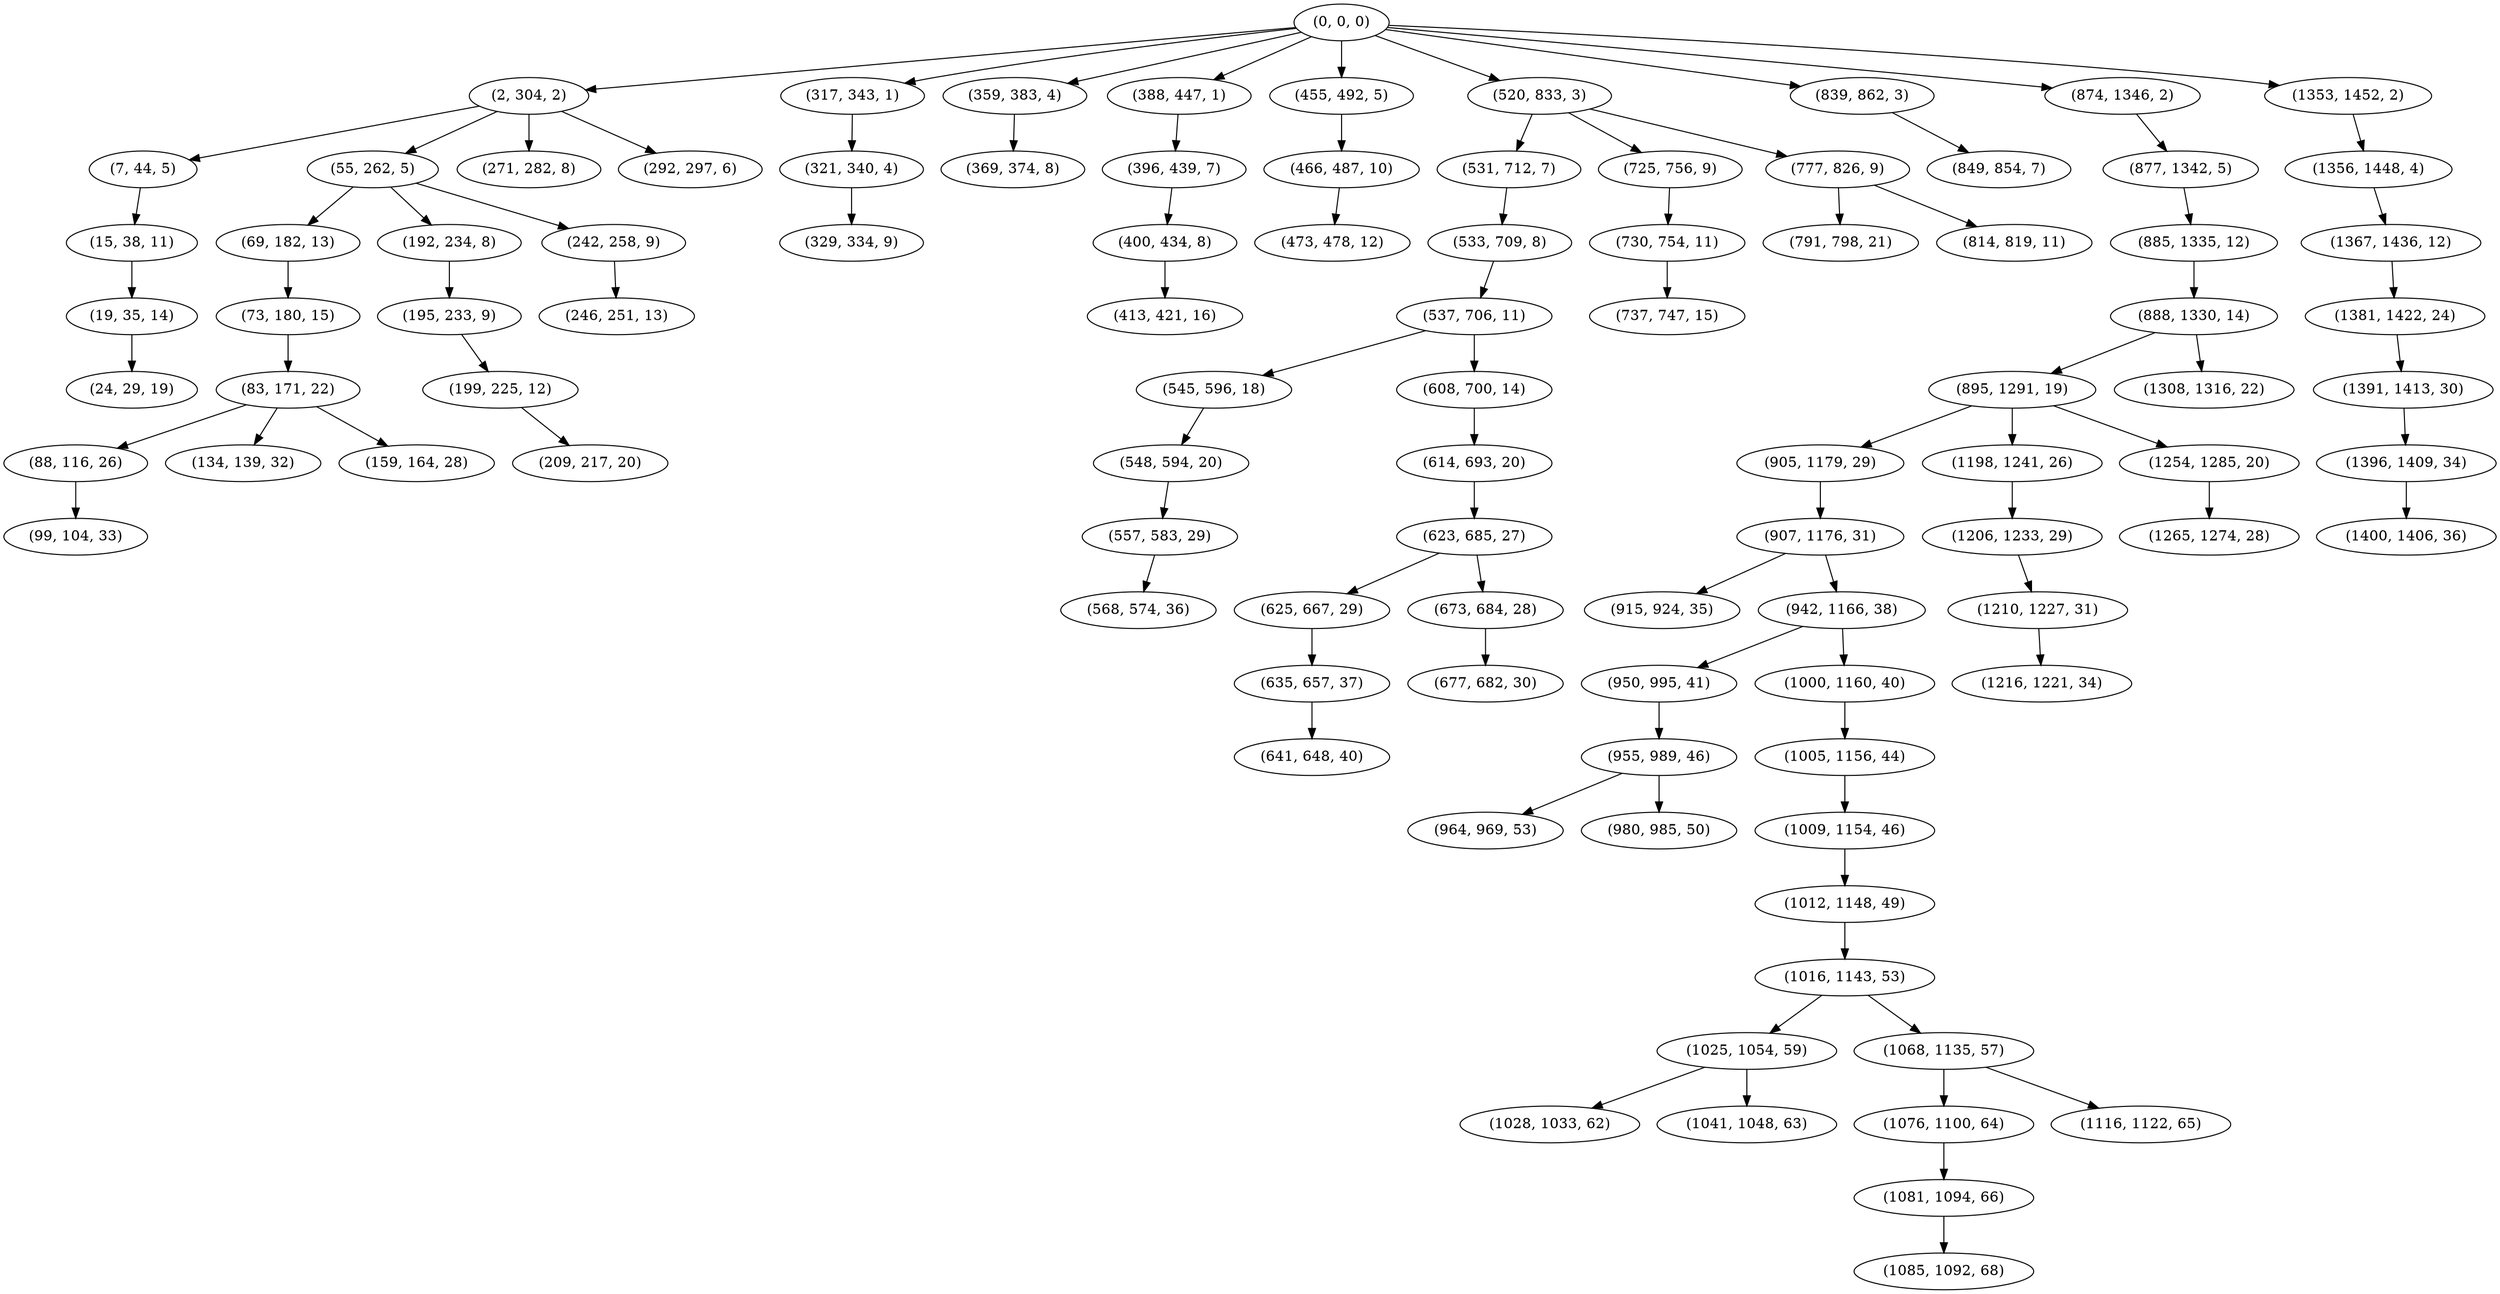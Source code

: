 digraph tree {
    "(0, 0, 0)";
    "(2, 304, 2)";
    "(7, 44, 5)";
    "(15, 38, 11)";
    "(19, 35, 14)";
    "(24, 29, 19)";
    "(55, 262, 5)";
    "(69, 182, 13)";
    "(73, 180, 15)";
    "(83, 171, 22)";
    "(88, 116, 26)";
    "(99, 104, 33)";
    "(134, 139, 32)";
    "(159, 164, 28)";
    "(192, 234, 8)";
    "(195, 233, 9)";
    "(199, 225, 12)";
    "(209, 217, 20)";
    "(242, 258, 9)";
    "(246, 251, 13)";
    "(271, 282, 8)";
    "(292, 297, 6)";
    "(317, 343, 1)";
    "(321, 340, 4)";
    "(329, 334, 9)";
    "(359, 383, 4)";
    "(369, 374, 8)";
    "(388, 447, 1)";
    "(396, 439, 7)";
    "(400, 434, 8)";
    "(413, 421, 16)";
    "(455, 492, 5)";
    "(466, 487, 10)";
    "(473, 478, 12)";
    "(520, 833, 3)";
    "(531, 712, 7)";
    "(533, 709, 8)";
    "(537, 706, 11)";
    "(545, 596, 18)";
    "(548, 594, 20)";
    "(557, 583, 29)";
    "(568, 574, 36)";
    "(608, 700, 14)";
    "(614, 693, 20)";
    "(623, 685, 27)";
    "(625, 667, 29)";
    "(635, 657, 37)";
    "(641, 648, 40)";
    "(673, 684, 28)";
    "(677, 682, 30)";
    "(725, 756, 9)";
    "(730, 754, 11)";
    "(737, 747, 15)";
    "(777, 826, 9)";
    "(791, 798, 21)";
    "(814, 819, 11)";
    "(839, 862, 3)";
    "(849, 854, 7)";
    "(874, 1346, 2)";
    "(877, 1342, 5)";
    "(885, 1335, 12)";
    "(888, 1330, 14)";
    "(895, 1291, 19)";
    "(905, 1179, 29)";
    "(907, 1176, 31)";
    "(915, 924, 35)";
    "(942, 1166, 38)";
    "(950, 995, 41)";
    "(955, 989, 46)";
    "(964, 969, 53)";
    "(980, 985, 50)";
    "(1000, 1160, 40)";
    "(1005, 1156, 44)";
    "(1009, 1154, 46)";
    "(1012, 1148, 49)";
    "(1016, 1143, 53)";
    "(1025, 1054, 59)";
    "(1028, 1033, 62)";
    "(1041, 1048, 63)";
    "(1068, 1135, 57)";
    "(1076, 1100, 64)";
    "(1081, 1094, 66)";
    "(1085, 1092, 68)";
    "(1116, 1122, 65)";
    "(1198, 1241, 26)";
    "(1206, 1233, 29)";
    "(1210, 1227, 31)";
    "(1216, 1221, 34)";
    "(1254, 1285, 20)";
    "(1265, 1274, 28)";
    "(1308, 1316, 22)";
    "(1353, 1452, 2)";
    "(1356, 1448, 4)";
    "(1367, 1436, 12)";
    "(1381, 1422, 24)";
    "(1391, 1413, 30)";
    "(1396, 1409, 34)";
    "(1400, 1406, 36)";
    "(0, 0, 0)" -> "(2, 304, 2)";
    "(0, 0, 0)" -> "(317, 343, 1)";
    "(0, 0, 0)" -> "(359, 383, 4)";
    "(0, 0, 0)" -> "(388, 447, 1)";
    "(0, 0, 0)" -> "(455, 492, 5)";
    "(0, 0, 0)" -> "(520, 833, 3)";
    "(0, 0, 0)" -> "(839, 862, 3)";
    "(0, 0, 0)" -> "(874, 1346, 2)";
    "(0, 0, 0)" -> "(1353, 1452, 2)";
    "(2, 304, 2)" -> "(7, 44, 5)";
    "(2, 304, 2)" -> "(55, 262, 5)";
    "(2, 304, 2)" -> "(271, 282, 8)";
    "(2, 304, 2)" -> "(292, 297, 6)";
    "(7, 44, 5)" -> "(15, 38, 11)";
    "(15, 38, 11)" -> "(19, 35, 14)";
    "(19, 35, 14)" -> "(24, 29, 19)";
    "(55, 262, 5)" -> "(69, 182, 13)";
    "(55, 262, 5)" -> "(192, 234, 8)";
    "(55, 262, 5)" -> "(242, 258, 9)";
    "(69, 182, 13)" -> "(73, 180, 15)";
    "(73, 180, 15)" -> "(83, 171, 22)";
    "(83, 171, 22)" -> "(88, 116, 26)";
    "(83, 171, 22)" -> "(134, 139, 32)";
    "(83, 171, 22)" -> "(159, 164, 28)";
    "(88, 116, 26)" -> "(99, 104, 33)";
    "(192, 234, 8)" -> "(195, 233, 9)";
    "(195, 233, 9)" -> "(199, 225, 12)";
    "(199, 225, 12)" -> "(209, 217, 20)";
    "(242, 258, 9)" -> "(246, 251, 13)";
    "(317, 343, 1)" -> "(321, 340, 4)";
    "(321, 340, 4)" -> "(329, 334, 9)";
    "(359, 383, 4)" -> "(369, 374, 8)";
    "(388, 447, 1)" -> "(396, 439, 7)";
    "(396, 439, 7)" -> "(400, 434, 8)";
    "(400, 434, 8)" -> "(413, 421, 16)";
    "(455, 492, 5)" -> "(466, 487, 10)";
    "(466, 487, 10)" -> "(473, 478, 12)";
    "(520, 833, 3)" -> "(531, 712, 7)";
    "(520, 833, 3)" -> "(725, 756, 9)";
    "(520, 833, 3)" -> "(777, 826, 9)";
    "(531, 712, 7)" -> "(533, 709, 8)";
    "(533, 709, 8)" -> "(537, 706, 11)";
    "(537, 706, 11)" -> "(545, 596, 18)";
    "(537, 706, 11)" -> "(608, 700, 14)";
    "(545, 596, 18)" -> "(548, 594, 20)";
    "(548, 594, 20)" -> "(557, 583, 29)";
    "(557, 583, 29)" -> "(568, 574, 36)";
    "(608, 700, 14)" -> "(614, 693, 20)";
    "(614, 693, 20)" -> "(623, 685, 27)";
    "(623, 685, 27)" -> "(625, 667, 29)";
    "(623, 685, 27)" -> "(673, 684, 28)";
    "(625, 667, 29)" -> "(635, 657, 37)";
    "(635, 657, 37)" -> "(641, 648, 40)";
    "(673, 684, 28)" -> "(677, 682, 30)";
    "(725, 756, 9)" -> "(730, 754, 11)";
    "(730, 754, 11)" -> "(737, 747, 15)";
    "(777, 826, 9)" -> "(791, 798, 21)";
    "(777, 826, 9)" -> "(814, 819, 11)";
    "(839, 862, 3)" -> "(849, 854, 7)";
    "(874, 1346, 2)" -> "(877, 1342, 5)";
    "(877, 1342, 5)" -> "(885, 1335, 12)";
    "(885, 1335, 12)" -> "(888, 1330, 14)";
    "(888, 1330, 14)" -> "(895, 1291, 19)";
    "(888, 1330, 14)" -> "(1308, 1316, 22)";
    "(895, 1291, 19)" -> "(905, 1179, 29)";
    "(895, 1291, 19)" -> "(1198, 1241, 26)";
    "(895, 1291, 19)" -> "(1254, 1285, 20)";
    "(905, 1179, 29)" -> "(907, 1176, 31)";
    "(907, 1176, 31)" -> "(915, 924, 35)";
    "(907, 1176, 31)" -> "(942, 1166, 38)";
    "(942, 1166, 38)" -> "(950, 995, 41)";
    "(942, 1166, 38)" -> "(1000, 1160, 40)";
    "(950, 995, 41)" -> "(955, 989, 46)";
    "(955, 989, 46)" -> "(964, 969, 53)";
    "(955, 989, 46)" -> "(980, 985, 50)";
    "(1000, 1160, 40)" -> "(1005, 1156, 44)";
    "(1005, 1156, 44)" -> "(1009, 1154, 46)";
    "(1009, 1154, 46)" -> "(1012, 1148, 49)";
    "(1012, 1148, 49)" -> "(1016, 1143, 53)";
    "(1016, 1143, 53)" -> "(1025, 1054, 59)";
    "(1016, 1143, 53)" -> "(1068, 1135, 57)";
    "(1025, 1054, 59)" -> "(1028, 1033, 62)";
    "(1025, 1054, 59)" -> "(1041, 1048, 63)";
    "(1068, 1135, 57)" -> "(1076, 1100, 64)";
    "(1068, 1135, 57)" -> "(1116, 1122, 65)";
    "(1076, 1100, 64)" -> "(1081, 1094, 66)";
    "(1081, 1094, 66)" -> "(1085, 1092, 68)";
    "(1198, 1241, 26)" -> "(1206, 1233, 29)";
    "(1206, 1233, 29)" -> "(1210, 1227, 31)";
    "(1210, 1227, 31)" -> "(1216, 1221, 34)";
    "(1254, 1285, 20)" -> "(1265, 1274, 28)";
    "(1353, 1452, 2)" -> "(1356, 1448, 4)";
    "(1356, 1448, 4)" -> "(1367, 1436, 12)";
    "(1367, 1436, 12)" -> "(1381, 1422, 24)";
    "(1381, 1422, 24)" -> "(1391, 1413, 30)";
    "(1391, 1413, 30)" -> "(1396, 1409, 34)";
    "(1396, 1409, 34)" -> "(1400, 1406, 36)";
}

